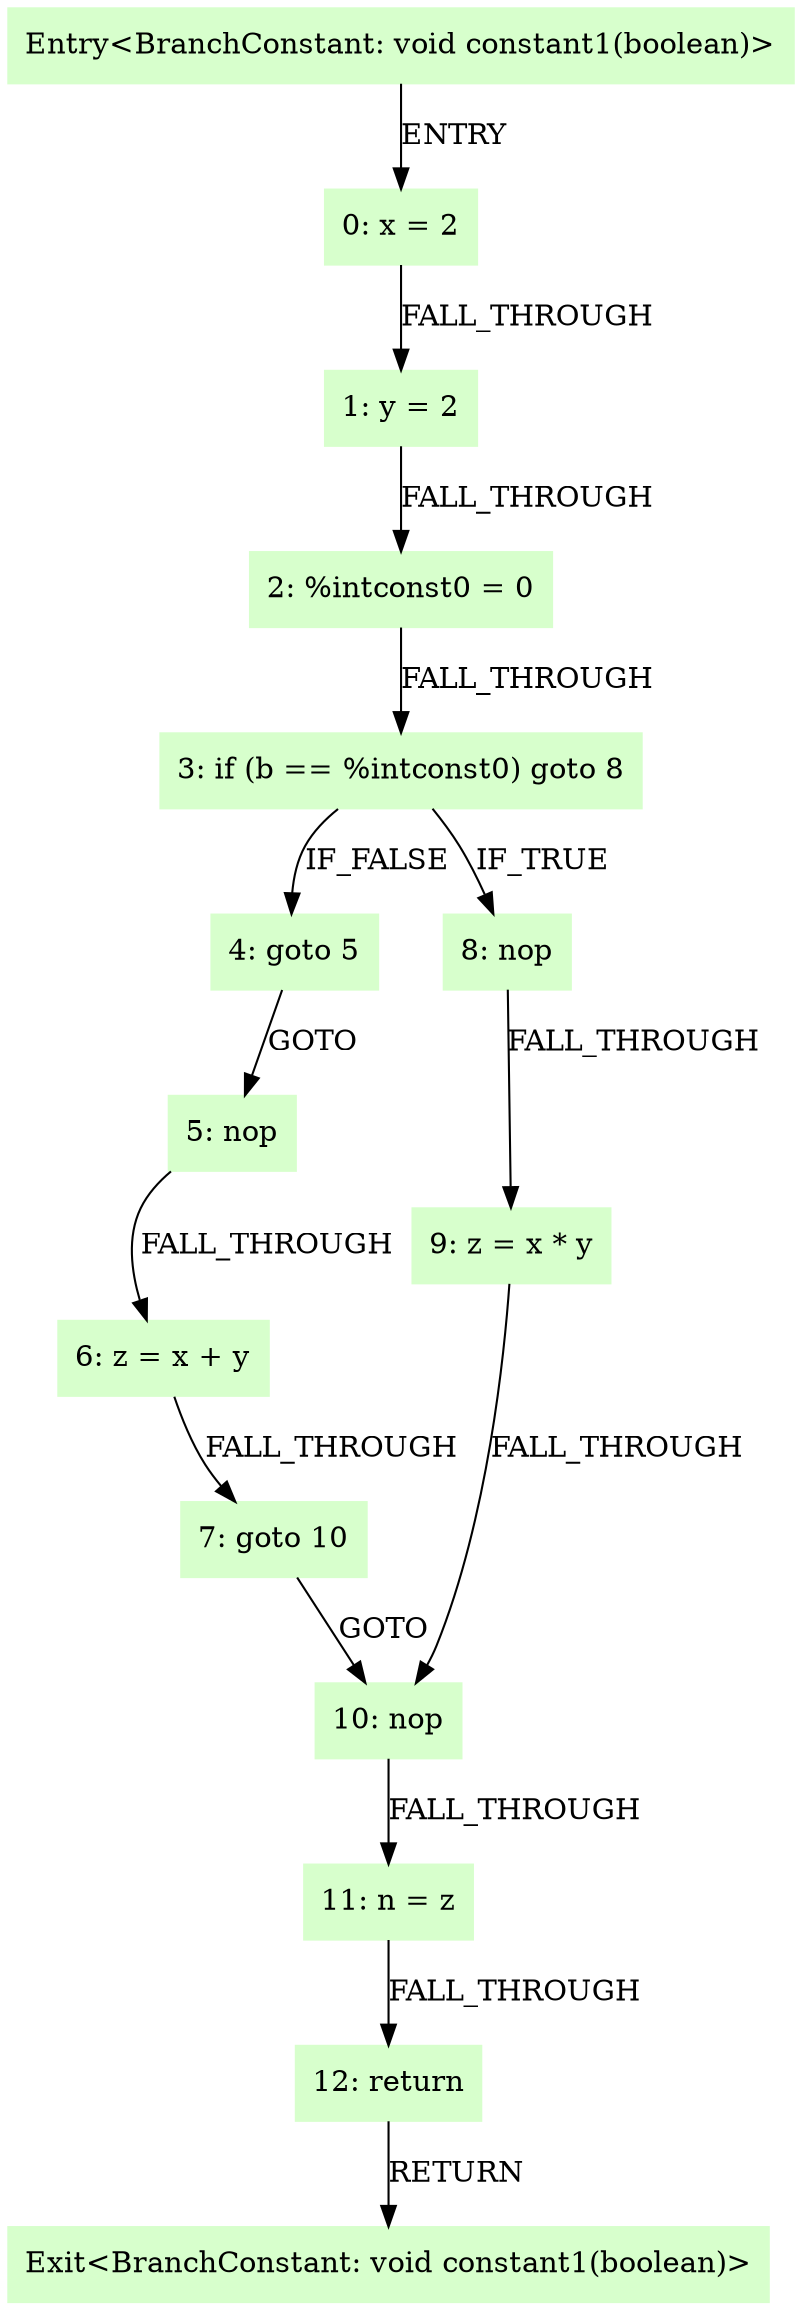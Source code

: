 digraph G {
  node [shape=box,style=filled,color=".3 .2 1.0",];
  "0" [label="Entry<BranchConstant: void constant1(boolean)>",];
  "1" [label="0: x = 2",];
  "2" [label="1: y = 2",];
  "3" [label="2: %intconst0 = 0",];
  "4" [label="3: if (b == %intconst0) goto 8",];
  "5" [label="4: goto 5",];
  "6" [label="5: nop",];
  "7" [label="6: z = x + y",];
  "8" [label="7: goto 10",];
  "9" [label="8: nop",];
  "10" [label="9: z = x * y",];
  "11" [label="10: nop",];
  "12" [label="11: n = z",];
  "13" [label="12: return",];
  "14" [label="Exit<BranchConstant: void constant1(boolean)>",];
  "0" -> "1" [label="ENTRY",];
  "1" -> "2" [label="FALL_THROUGH",];
  "2" -> "3" [label="FALL_THROUGH",];
  "3" -> "4" [label="FALL_THROUGH",];
  "4" -> "9" [label="IF_TRUE",];
  "4" -> "5" [label="IF_FALSE",];
  "5" -> "6" [label="GOTO",];
  "6" -> "7" [label="FALL_THROUGH",];
  "7" -> "8" [label="FALL_THROUGH",];
  "8" -> "11" [label="GOTO",];
  "9" -> "10" [label="FALL_THROUGH",];
  "10" -> "11" [label="FALL_THROUGH",];
  "11" -> "12" [label="FALL_THROUGH",];
  "12" -> "13" [label="FALL_THROUGH",];
  "13" -> "14" [label="RETURN",];
}
